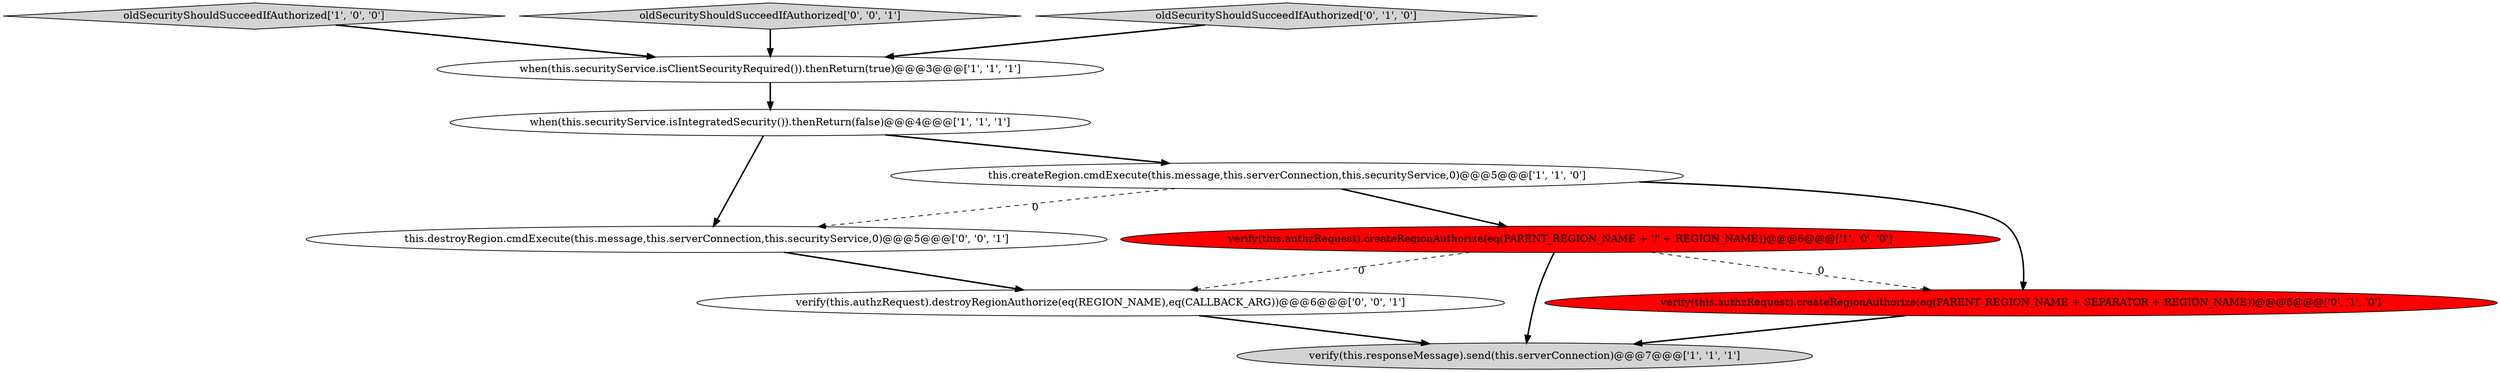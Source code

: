 digraph {
0 [style = filled, label = "oldSecurityShouldSucceedIfAuthorized['1', '0', '0']", fillcolor = lightgray, shape = diamond image = "AAA0AAABBB1BBB"];
2 [style = filled, label = "this.createRegion.cmdExecute(this.message,this.serverConnection,this.securityService,0)@@@5@@@['1', '1', '0']", fillcolor = white, shape = ellipse image = "AAA0AAABBB1BBB"];
6 [style = filled, label = "verify(this.authzRequest).createRegionAuthorize(eq(PARENT_REGION_NAME + SEPARATOR + REGION_NAME))@@@6@@@['0', '1', '0']", fillcolor = red, shape = ellipse image = "AAA1AAABBB2BBB"];
8 [style = filled, label = "oldSecurityShouldSucceedIfAuthorized['0', '0', '1']", fillcolor = lightgray, shape = diamond image = "AAA0AAABBB3BBB"];
3 [style = filled, label = "verify(this.responseMessage).send(this.serverConnection)@@@7@@@['1', '1', '1']", fillcolor = lightgray, shape = ellipse image = "AAA0AAABBB1BBB"];
7 [style = filled, label = "oldSecurityShouldSucceedIfAuthorized['0', '1', '0']", fillcolor = lightgray, shape = diamond image = "AAA0AAABBB2BBB"];
9 [style = filled, label = "verify(this.authzRequest).destroyRegionAuthorize(eq(REGION_NAME),eq(CALLBACK_ARG))@@@6@@@['0', '0', '1']", fillcolor = white, shape = ellipse image = "AAA0AAABBB3BBB"];
4 [style = filled, label = "when(this.securityService.isClientSecurityRequired()).thenReturn(true)@@@3@@@['1', '1', '1']", fillcolor = white, shape = ellipse image = "AAA0AAABBB1BBB"];
1 [style = filled, label = "when(this.securityService.isIntegratedSecurity()).thenReturn(false)@@@4@@@['1', '1', '1']", fillcolor = white, shape = ellipse image = "AAA0AAABBB1BBB"];
10 [style = filled, label = "this.destroyRegion.cmdExecute(this.message,this.serverConnection,this.securityService,0)@@@5@@@['0', '0', '1']", fillcolor = white, shape = ellipse image = "AAA0AAABBB3BBB"];
5 [style = filled, label = "verify(this.authzRequest).createRegionAuthorize(eq(PARENT_REGION_NAME + '/' + REGION_NAME))@@@6@@@['1', '0', '0']", fillcolor = red, shape = ellipse image = "AAA1AAABBB1BBB"];
5->3 [style = bold, label=""];
9->3 [style = bold, label=""];
6->3 [style = bold, label=""];
5->9 [style = dashed, label="0"];
1->2 [style = bold, label=""];
4->1 [style = bold, label=""];
10->9 [style = bold, label=""];
8->4 [style = bold, label=""];
7->4 [style = bold, label=""];
5->6 [style = dashed, label="0"];
1->10 [style = bold, label=""];
0->4 [style = bold, label=""];
2->6 [style = bold, label=""];
2->10 [style = dashed, label="0"];
2->5 [style = bold, label=""];
}
